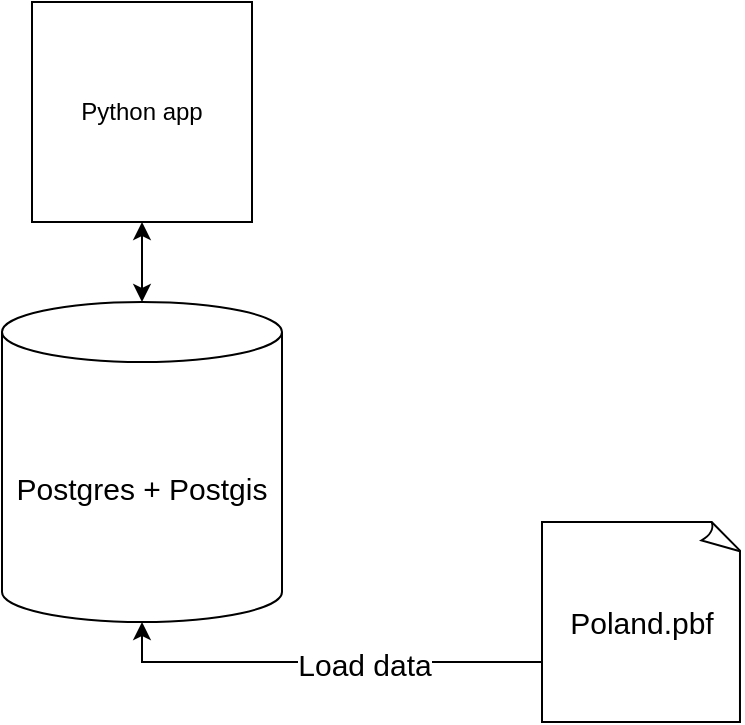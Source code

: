 <mxfile version="26.0.4">
  <diagram name="Page-1" id="N9DYpi_B-KtHPWYL-I0I">
    <mxGraphModel dx="1434" dy="836" grid="1" gridSize="10" guides="1" tooltips="1" connect="1" arrows="1" fold="1" page="1" pageScale="1" pageWidth="827" pageHeight="1169" math="0" shadow="0">
      <root>
        <mxCell id="0" />
        <mxCell id="1" parent="0" />
        <mxCell id="1pUw_b5q7BtbKw2_6zzk-1" value="Postgres + Postgis" style="shape=cylinder3;whiteSpace=wrap;html=1;boundedLbl=1;backgroundOutline=1;size=15;fontSize=15;" parent="1" vertex="1">
          <mxGeometry x="330" y="390" width="140" height="160" as="geometry" />
        </mxCell>
        <mxCell id="1pUw_b5q7BtbKw2_6zzk-4" value="Poland.pbf" style="whiteSpace=wrap;html=1;shape=mxgraph.basic.document;fontSize=15;" parent="1" vertex="1">
          <mxGeometry x="600" y="500" width="100" height="100" as="geometry" />
        </mxCell>
        <mxCell id="1pUw_b5q7BtbKw2_6zzk-5" style="edgeStyle=orthogonalEdgeStyle;rounded=0;orthogonalLoop=1;jettySize=auto;html=1;entryX=0.5;entryY=1;entryDx=0;entryDy=0;entryPerimeter=0;fontSize=15;" parent="1" source="1pUw_b5q7BtbKw2_6zzk-4" target="1pUw_b5q7BtbKw2_6zzk-1" edge="1">
          <mxGeometry relative="1" as="geometry">
            <Array as="points">
              <mxPoint x="400" y="570" />
            </Array>
          </mxGeometry>
        </mxCell>
        <mxCell id="1pUw_b5q7BtbKw2_6zzk-6" value="&lt;font&gt;Load data&lt;/font&gt;" style="edgeLabel;html=1;align=center;verticalAlign=middle;resizable=0;points=[];fontSize=15;" parent="1pUw_b5q7BtbKw2_6zzk-5" vertex="1" connectable="0">
          <mxGeometry x="0.05" y="1" relative="1" as="geometry">
            <mxPoint x="26" as="offset" />
          </mxGeometry>
        </mxCell>
        <mxCell id="1pUw_b5q7BtbKw2_6zzk-7" value="Python app" style="whiteSpace=wrap;html=1;aspect=fixed;" parent="1" vertex="1">
          <mxGeometry x="345" y="240" width="110" height="110" as="geometry" />
        </mxCell>
        <mxCell id="1pUw_b5q7BtbKw2_6zzk-8" style="edgeStyle=orthogonalEdgeStyle;rounded=0;orthogonalLoop=1;jettySize=auto;html=1;exitX=0.5;exitY=1;exitDx=0;exitDy=0;entryX=0.5;entryY=0;entryDx=0;entryDy=0;entryPerimeter=0;startArrow=classic;startFill=1;" parent="1" source="1pUw_b5q7BtbKw2_6zzk-7" target="1pUw_b5q7BtbKw2_6zzk-1" edge="1">
          <mxGeometry relative="1" as="geometry" />
        </mxCell>
      </root>
    </mxGraphModel>
  </diagram>
</mxfile>
